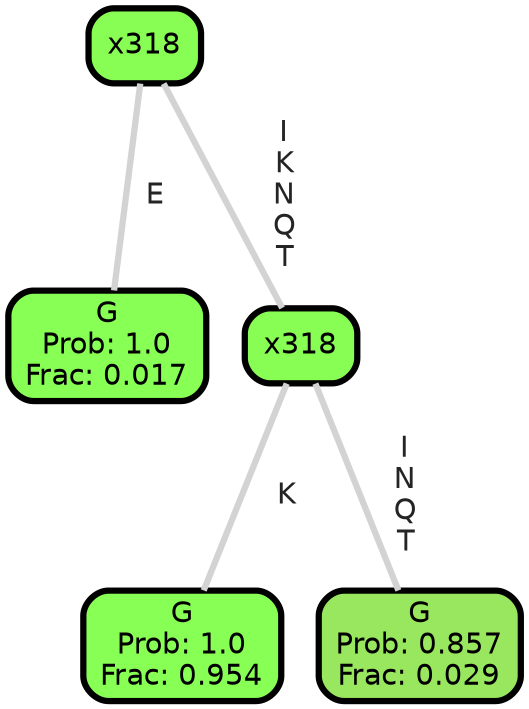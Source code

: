 graph Tree {
node [shape=box, style="filled, rounded",color="black",penwidth="3",fontcolor="black",                 fontname=helvetica] ;
graph [ranksep="0 equally", splines=straight,                 bgcolor=transparent, dpi=200] ;
edge [fontname=helvetica, fontweight=bold,fontcolor=grey14,color=lightgray] ;
0 [label="G
Prob: 1.0
Frac: 0.017", fillcolor="#88ff55"] ;
1 [label="x318", fillcolor="#88fe55"] ;
2 [label="G
Prob: 1.0
Frac: 0.954", fillcolor="#88ff55"] ;
3 [label="x318", fillcolor="#88fe55"] ;
4 [label="G
Prob: 0.857
Frac: 0.029", fillcolor="#99e65f"] ;
1 -- 0 [label=" E",penwidth=3] ;
1 -- 3 [label=" I\n K\n N\n Q\n T",penwidth=3] ;
3 -- 2 [label=" K",penwidth=3] ;
3 -- 4 [label=" I\n N\n Q\n T",penwidth=3] ;
{rank = same;}}
